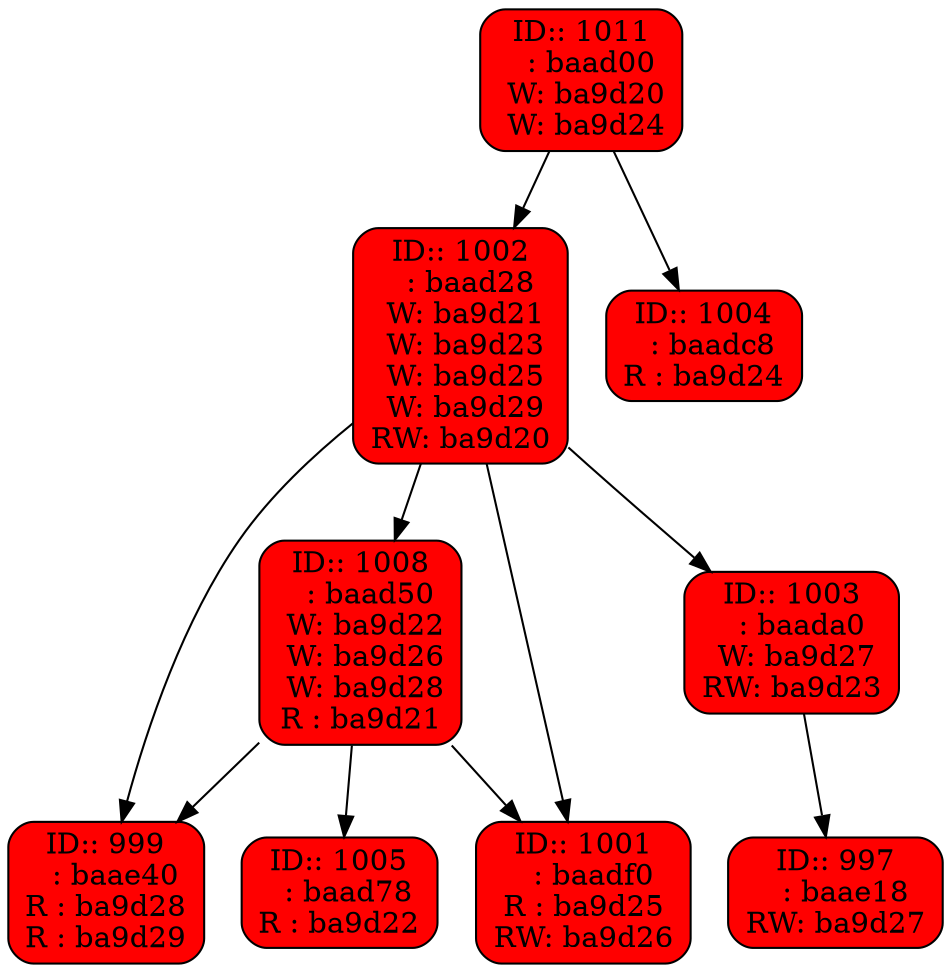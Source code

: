 digraph TaskGraph {
Node_0997 [style=filled fillcolor=red shape="Mrecord" label=<<table border="0" cellpadding="0" cellspacing="0"><tr><td align="center">ID:: 997</td></tr><tr><td align="center">  : baae18</td></tr><tr><td align="center">RW: ba9d27</td></tr></table>>];
Node_0999 [style=filled fillcolor=red shape="Mrecord" label=<<table border="0" cellpadding="0" cellspacing="0"><tr><td align="center">ID:: 999</td></tr><tr><td align="center">  : baae40</td></tr><tr><td align="center">R : ba9d28</td></tr><tr><td align="center">R : ba9d29</td></tr></table>>];
Node_1001 [style=filled fillcolor=red shape="Mrecord" label=<<table border="0" cellpadding="0" cellspacing="0"><tr><td align="center">ID:: 1001</td></tr><tr><td align="center">  : baadf0</td></tr><tr><td align="center">R : ba9d25</td></tr><tr><td align="center">RW: ba9d26</td></tr></table>>];
Node_1002 [style=filled fillcolor=red shape="Mrecord" label=<<table border="0" cellpadding="0" cellspacing="0"><tr><td align="center">ID:: 1002</td></tr><tr><td align="center">  : baad28</td></tr><tr><td align="center"> W: ba9d21</td></tr><tr><td align="center"> W: ba9d23</td></tr><tr><td align="center"> W: ba9d25</td></tr><tr><td align="center"> W: ba9d29</td></tr><tr><td align="center">RW: ba9d20</td></tr></table>>];
Node_1002 -> Node_1008;
Node_1002 -> Node_1003;
Node_1002 -> Node_1001;
Node_1002 -> Node_0999;
Node_1003 [style=filled fillcolor=red shape="Mrecord" label=<<table border="0" cellpadding="0" cellspacing="0"><tr><td align="center">ID:: 1003</td></tr><tr><td align="center">  : baada0</td></tr><tr><td align="center"> W: ba9d27</td></tr><tr><td align="center">RW: ba9d23</td></tr></table>>];
Node_1003 -> Node_0997;
Node_1004 [style=filled fillcolor=red shape="Mrecord" label=<<table border="0" cellpadding="0" cellspacing="0"><tr><td align="center">ID:: 1004</td></tr><tr><td align="center">  : baadc8</td></tr><tr><td align="center">R : ba9d24</td></tr></table>>];
Node_1005 [style=filled fillcolor=red shape="Mrecord" label=<<table border="0" cellpadding="0" cellspacing="0"><tr><td align="center">ID:: 1005</td></tr><tr><td align="center">  : baad78</td></tr><tr><td align="center">R : ba9d22</td></tr></table>>];
Node_1008 [style=filled fillcolor=red shape="Mrecord" label=<<table border="0" cellpadding="0" cellspacing="0"><tr><td align="center">ID:: 1008</td></tr><tr><td align="center">  : baad50</td></tr><tr><td align="center"> W: ba9d22</td></tr><tr><td align="center"> W: ba9d26</td></tr><tr><td align="center"> W: ba9d28</td></tr><tr><td align="center">R : ba9d21</td></tr></table>>];
Node_1008 -> Node_1005;
Node_1008 -> Node_1001;
Node_1008 -> Node_0999;
Node_1011 [style=filled fillcolor=red shape="Mrecord" label=<<table border="0" cellpadding="0" cellspacing="0"><tr><td align="center">ID:: 1011</td></tr><tr><td align="center">  : baad00</td></tr><tr><td align="center"> W: ba9d20</td></tr><tr><td align="center"> W: ba9d24</td></tr></table>>];
Node_1011 -> Node_1002;
Node_1011 -> Node_1004;
}
